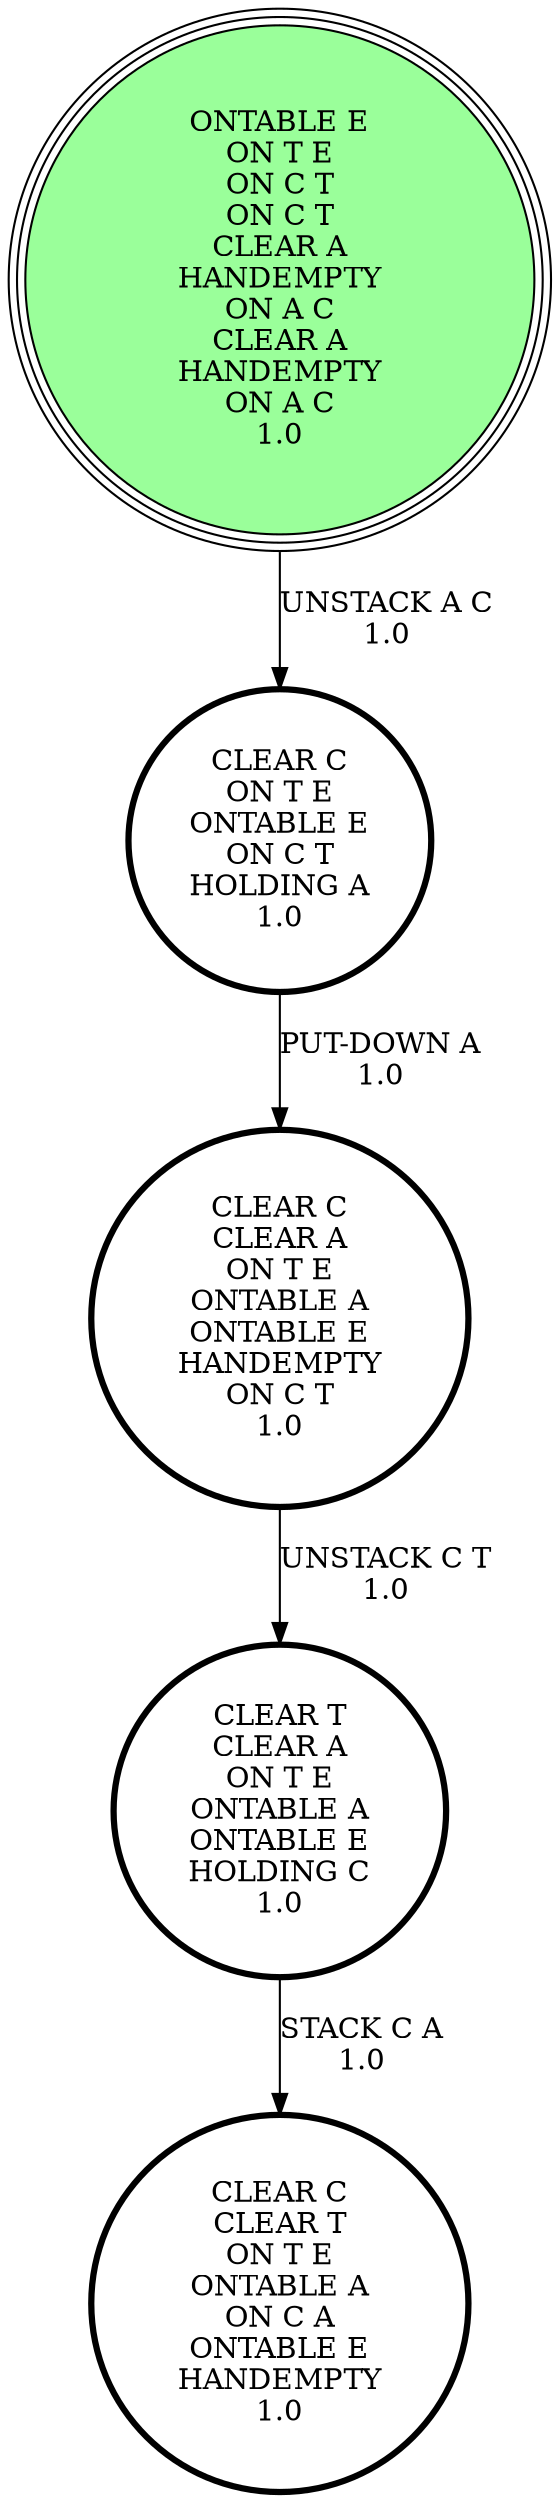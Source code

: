 digraph {
"CLEAR C\nON T E\nONTABLE E\nON C T\nHOLDING A\n1.0\n" -> "CLEAR C\nCLEAR A\nON T E\nONTABLE A\nONTABLE E\nHANDEMPTY\nON C T\n1.0\n"[label="PUT-DOWN A\n1.0\n"];
"CLEAR C\nCLEAR A\nON T E\nONTABLE A\nONTABLE E\nHANDEMPTY\nON C T\n1.0\n" -> "CLEAR T\nCLEAR A\nON T E\nONTABLE A\nONTABLE E\nHOLDING C\n1.0\n"[label="UNSTACK C T\n1.0\n"];
"CLEAR T\nCLEAR A\nON T E\nONTABLE A\nONTABLE E\nHOLDING C\n1.0\n" -> "CLEAR C\nCLEAR T\nON T E\nONTABLE A\nON C A\nONTABLE E\nHANDEMPTY\n1.0\n"[label="STACK C A\n1.0\n"];
"ONTABLE E\nON T E\nON C T\nON C T\nCLEAR A\nHANDEMPTY\nON A C\nCLEAR A\nHANDEMPTY\nON A C\n1.0\n" -> "CLEAR C\nON T E\nONTABLE E\nON C T\nHOLDING A\n1.0\n"[label="UNSTACK A C\n1.0\n"];
"CLEAR C\nCLEAR T\nON T E\nONTABLE A\nON C A\nONTABLE E\nHANDEMPTY\n1.0\n" [shape=circle, penwidth=3];
"CLEAR T\nCLEAR A\nON T E\nONTABLE A\nONTABLE E\nHOLDING C\n1.0\n" [shape=circle, penwidth=3];
"ONTABLE E\nON T E\nON C T\nON C T\nCLEAR A\nHANDEMPTY\nON A C\nCLEAR A\nHANDEMPTY\nON A C\n1.0\n" [shape=circle, style=filled, fillcolor=palegreen1, peripheries=3];
"CLEAR C\nON T E\nONTABLE E\nON C T\nHOLDING A\n1.0\n" [shape=circle, penwidth=3];
"CLEAR C\nCLEAR T\nON T E\nONTABLE A\nON C A\nONTABLE E\nHANDEMPTY\n1.0\n" [shape=circle, penwidth=3];
"CLEAR C\nCLEAR A\nON T E\nONTABLE A\nONTABLE E\nHANDEMPTY\nON C T\n1.0\n" [shape=circle, penwidth=3];
}
